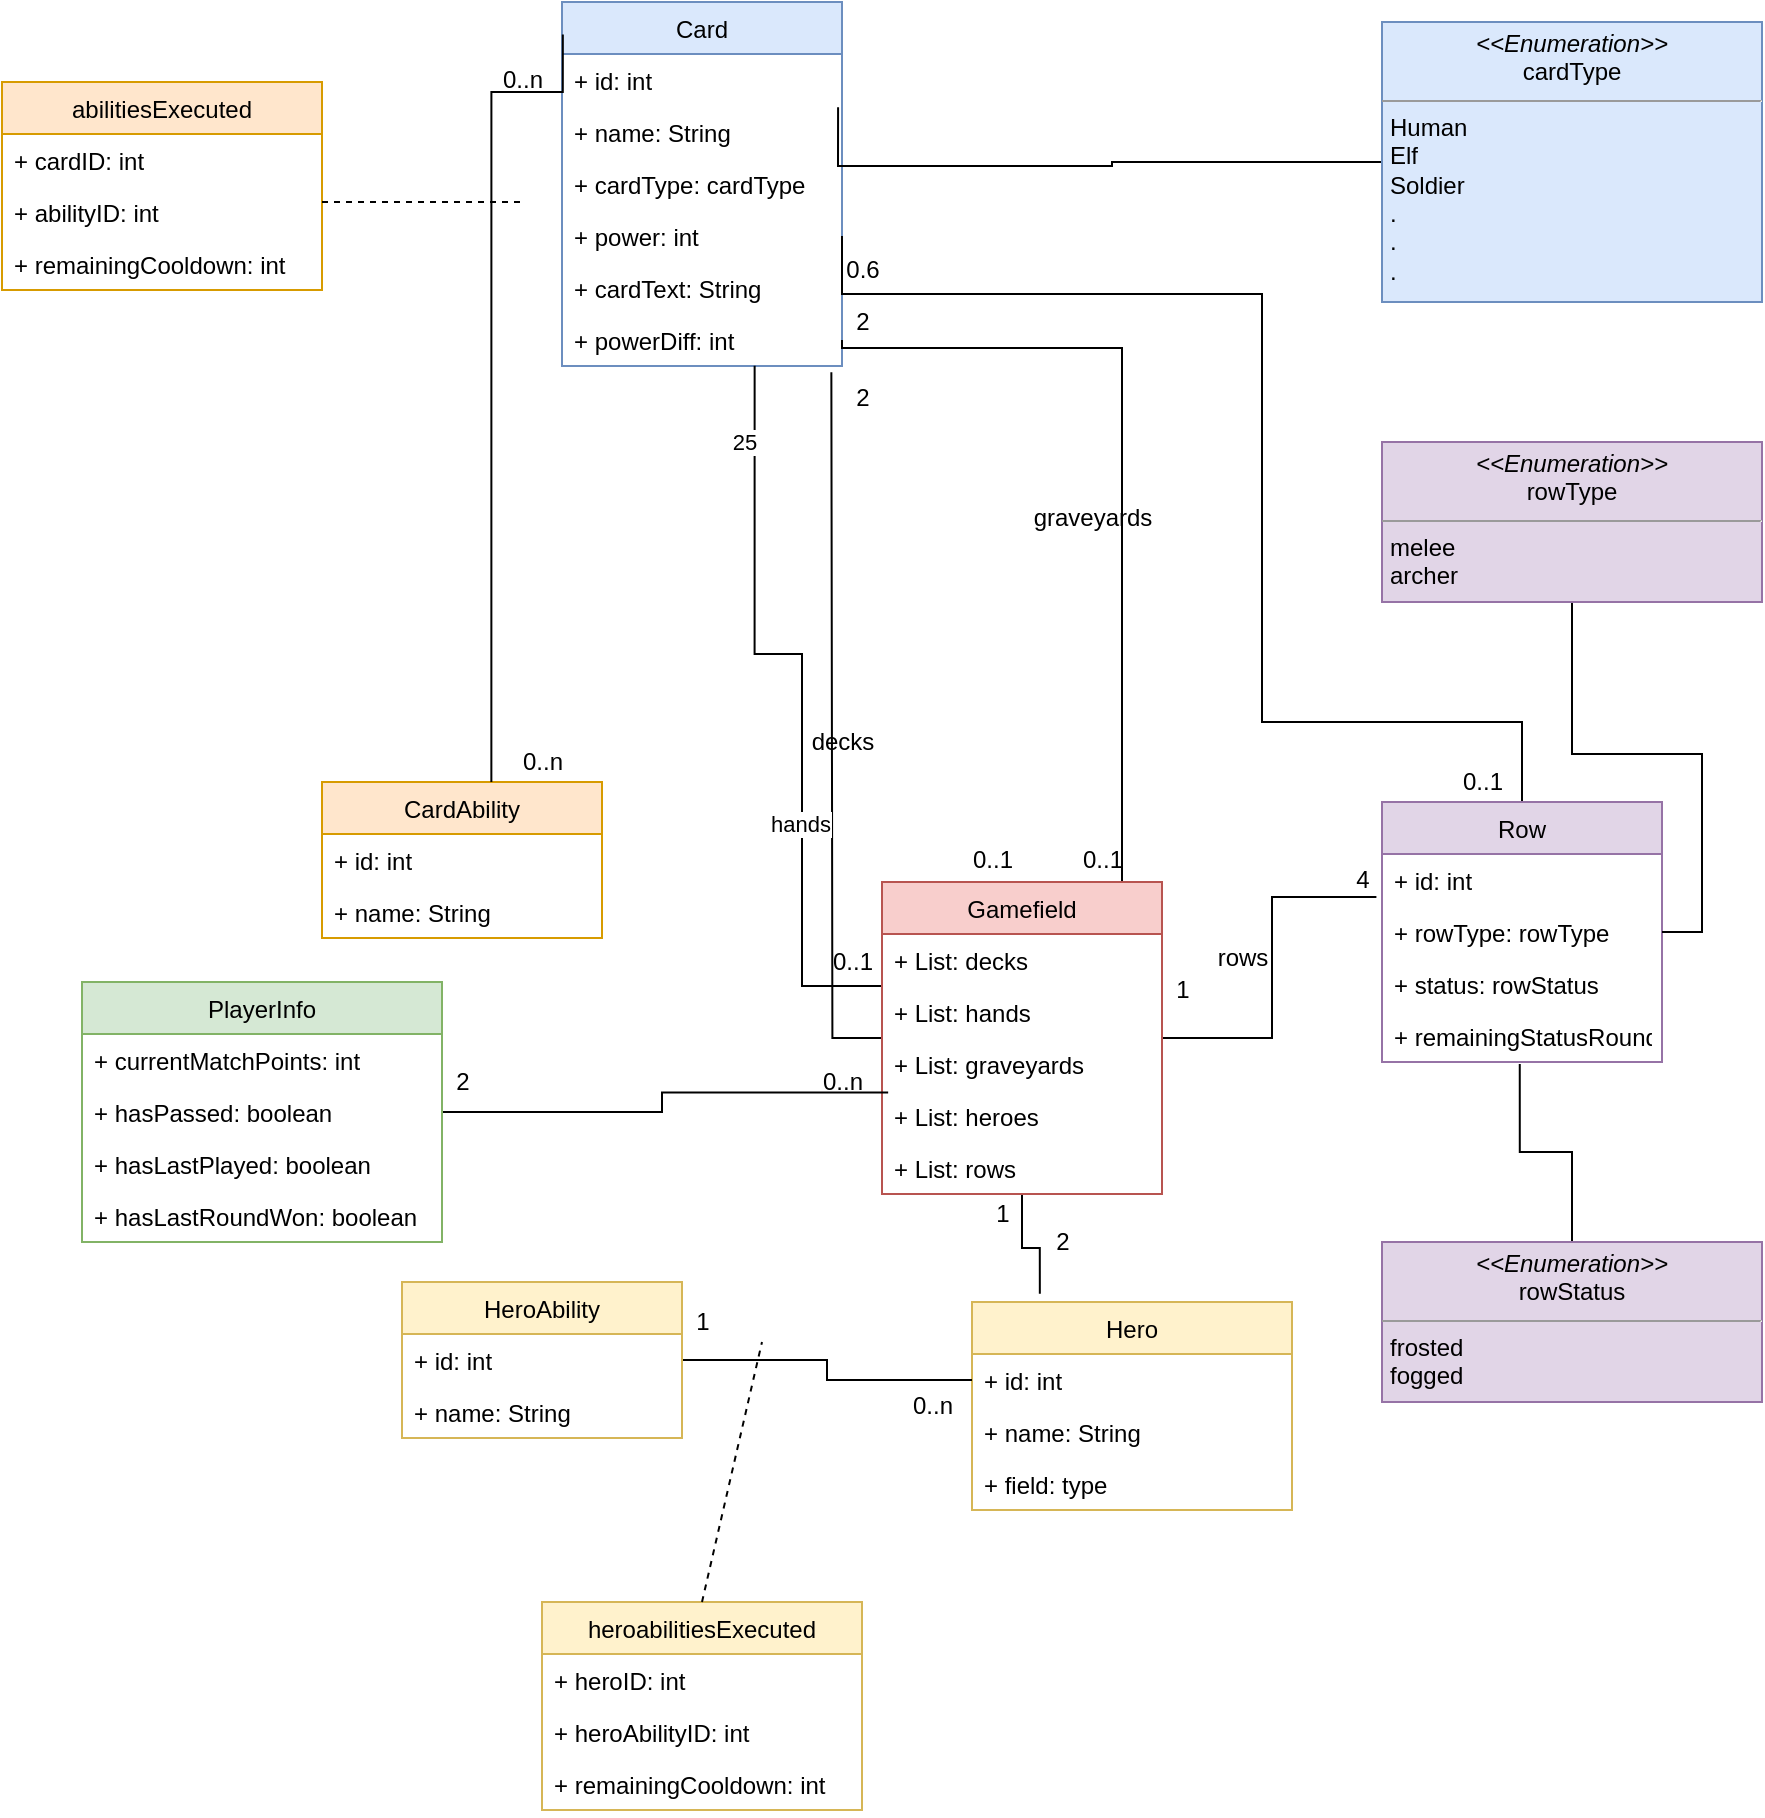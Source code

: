 <mxfile version="17.4.5" type="device"><diagram id="C5RBs43oDa-KdzZeNtuy" name="Page-1"><mxGraphModel dx="1435" dy="346" grid="1" gridSize="10" guides="1" tooltips="1" connect="1" arrows="1" fold="1" page="1" pageScale="1" pageWidth="827" pageHeight="1169" math="0" shadow="0"><root><mxCell id="WIyWlLk6GJQsqaUBKTNV-0"/><mxCell id="WIyWlLk6GJQsqaUBKTNV-1" parent="WIyWlLk6GJQsqaUBKTNV-0"/><mxCell id="RLXxjzJCK7nX3i7zQqXx-0" value="Card" style="swimlane;fontStyle=0;childLayout=stackLayout;horizontal=1;startSize=26;fillColor=#dae8fc;horizontalStack=0;resizeParent=1;resizeParentMax=0;resizeLast=0;collapsible=1;marginBottom=0;strokeColor=#6c8ebf;" parent="WIyWlLk6GJQsqaUBKTNV-1" vertex="1"><mxGeometry x="200" y="30" width="140" height="182" as="geometry"/></mxCell><mxCell id="RLXxjzJCK7nX3i7zQqXx-1" value="+ id: int" style="text;strokeColor=none;fillColor=none;align=left;verticalAlign=top;spacingLeft=4;spacingRight=4;overflow=hidden;rotatable=0;points=[[0,0.5],[1,0.5]];portConstraint=eastwest;" parent="RLXxjzJCK7nX3i7zQqXx-0" vertex="1"><mxGeometry y="26" width="140" height="26" as="geometry"/></mxCell><mxCell id="RLXxjzJCK7nX3i7zQqXx-2" value="+ name: String" style="text;strokeColor=none;fillColor=none;align=left;verticalAlign=top;spacingLeft=4;spacingRight=4;overflow=hidden;rotatable=0;points=[[0,0.5],[1,0.5]];portConstraint=eastwest;" parent="RLXxjzJCK7nX3i7zQqXx-0" vertex="1"><mxGeometry y="52" width="140" height="26" as="geometry"/></mxCell><mxCell id="RLXxjzJCK7nX3i7zQqXx-3" value="+ cardType: cardType" style="text;strokeColor=none;fillColor=none;align=left;verticalAlign=top;spacingLeft=4;spacingRight=4;overflow=hidden;rotatable=0;points=[[0,0.5],[1,0.5]];portConstraint=eastwest;" parent="RLXxjzJCK7nX3i7zQqXx-0" vertex="1"><mxGeometry y="78" width="140" height="26" as="geometry"/></mxCell><mxCell id="RLXxjzJCK7nX3i7zQqXx-6" value="+ power: int" style="text;strokeColor=none;fillColor=none;align=left;verticalAlign=top;spacingLeft=4;spacingRight=4;overflow=hidden;rotatable=0;points=[[0,0.5],[1,0.5]];portConstraint=eastwest;" parent="RLXxjzJCK7nX3i7zQqXx-0" vertex="1"><mxGeometry y="104" width="140" height="26" as="geometry"/></mxCell><mxCell id="RLXxjzJCK7nX3i7zQqXx-7" value="+ cardText: String" style="text;strokeColor=none;fillColor=none;align=left;verticalAlign=top;spacingLeft=4;spacingRight=4;overflow=hidden;rotatable=0;points=[[0,0.5],[1,0.5]];portConstraint=eastwest;" parent="RLXxjzJCK7nX3i7zQqXx-0" vertex="1"><mxGeometry y="130" width="140" height="26" as="geometry"/></mxCell><mxCell id="fIm7TPJEQlZbon7_YNyS-2" value="+ powerDiff: int" style="text;strokeColor=none;fillColor=none;align=left;verticalAlign=top;spacingLeft=4;spacingRight=4;overflow=hidden;rotatable=0;points=[[0,0.5],[1,0.5]];portConstraint=eastwest;" parent="RLXxjzJCK7nX3i7zQqXx-0" vertex="1"><mxGeometry y="156" width="140" height="26" as="geometry"/></mxCell><mxCell id="RLXxjzJCK7nX3i7zQqXx-5" style="edgeStyle=orthogonalEdgeStyle;rounded=0;orthogonalLoop=1;jettySize=auto;html=1;entryX=0.986;entryY=0.026;entryDx=0;entryDy=0;endArrow=none;endFill=0;entryPerimeter=0;" parent="WIyWlLk6GJQsqaUBKTNV-1" source="RLXxjzJCK7nX3i7zQqXx-4" target="RLXxjzJCK7nX3i7zQqXx-2" edge="1"><mxGeometry relative="1" as="geometry"><Array as="points"><mxPoint x="475" y="110"/><mxPoint x="475" y="112"/></Array></mxGeometry></mxCell><mxCell id="RLXxjzJCK7nX3i7zQqXx-4" value="&lt;p style=&quot;margin: 0px ; margin-top: 4px ; text-align: center&quot;&gt;&lt;i&gt;&amp;lt;&amp;lt;Enumeration&amp;gt;&amp;gt;&lt;/i&gt;&lt;br&gt;&lt;span style=&quot;text-align: left&quot;&gt;cardType&lt;/span&gt;&lt;br&gt;&lt;/p&gt;&lt;hr size=&quot;1&quot;&gt;&lt;p style=&quot;margin: 0px ; margin-left: 4px&quot;&gt;Human&lt;/p&gt;&lt;p style=&quot;margin: 0px ; margin-left: 4px&quot;&gt;Elf&lt;/p&gt;&lt;p style=&quot;margin: 0px ; margin-left: 4px&quot;&gt;Soldier&lt;/p&gt;&lt;p style=&quot;margin: 0px ; margin-left: 4px&quot;&gt;.&lt;/p&gt;&lt;p style=&quot;margin: 0px ; margin-left: 4px&quot;&gt;.&lt;/p&gt;&lt;p style=&quot;margin: 0px ; margin-left: 4px&quot;&gt;.&lt;/p&gt;" style="verticalAlign=top;align=left;overflow=fill;fontSize=12;fontFamily=Helvetica;html=1;fillColor=#dae8fc;strokeColor=#6c8ebf;" parent="WIyWlLk6GJQsqaUBKTNV-1" vertex="1"><mxGeometry x="610" y="40" width="190" height="140" as="geometry"/></mxCell><mxCell id="RLXxjzJCK7nX3i7zQqXx-9" value="CardAbility" style="swimlane;fontStyle=0;childLayout=stackLayout;horizontal=1;startSize=26;fillColor=#ffe6cc;horizontalStack=0;resizeParent=1;resizeParentMax=0;resizeLast=0;collapsible=1;marginBottom=0;strokeColor=#d79b00;" parent="WIyWlLk6GJQsqaUBKTNV-1" vertex="1"><mxGeometry x="80" y="420" width="140" height="78" as="geometry"/></mxCell><mxCell id="RLXxjzJCK7nX3i7zQqXx-10" value="+ id: int" style="text;strokeColor=none;fillColor=none;align=left;verticalAlign=top;spacingLeft=4;spacingRight=4;overflow=hidden;rotatable=0;points=[[0,0.5],[1,0.5]];portConstraint=eastwest;" parent="RLXxjzJCK7nX3i7zQqXx-9" vertex="1"><mxGeometry y="26" width="140" height="26" as="geometry"/></mxCell><mxCell id="RLXxjzJCK7nX3i7zQqXx-12" value="+ name: String" style="text;strokeColor=none;fillColor=none;align=left;verticalAlign=top;spacingLeft=4;spacingRight=4;overflow=hidden;rotatable=0;points=[[0,0.5],[1,0.5]];portConstraint=eastwest;" parent="RLXxjzJCK7nX3i7zQqXx-9" vertex="1"><mxGeometry y="52" width="140" height="26" as="geometry"/></mxCell><mxCell id="RLXxjzJCK7nX3i7zQqXx-13" style="edgeStyle=orthogonalEdgeStyle;rounded=0;orthogonalLoop=1;jettySize=auto;html=1;entryX=0.003;entryY=0.089;entryDx=0;entryDy=0;entryPerimeter=0;endArrow=none;endFill=0;exitX=-0.133;exitY=1;exitDx=0;exitDy=0;exitPerimeter=0;" parent="WIyWlLk6GJQsqaUBKTNV-1" source="RLXxjzJCK7nX3i7zQqXx-14" target="RLXxjzJCK7nX3i7zQqXx-0" edge="1"><mxGeometry relative="1" as="geometry"><Array as="points"><mxPoint x="165" y="75"/></Array></mxGeometry></mxCell><mxCell id="RLXxjzJCK7nX3i7zQqXx-14" value="0..n" style="text;html=1;align=center;verticalAlign=middle;resizable=0;points=[];autosize=1;strokeColor=none;fillColor=none;" parent="WIyWlLk6GJQsqaUBKTNV-1" vertex="1"><mxGeometry x="170" y="400" width="40" height="20" as="geometry"/></mxCell><mxCell id="RLXxjzJCK7nX3i7zQqXx-15" value="0..n" style="text;html=1;align=center;verticalAlign=middle;resizable=0;points=[];autosize=1;strokeColor=none;fillColor=none;" parent="WIyWlLk6GJQsqaUBKTNV-1" vertex="1"><mxGeometry x="160" y="59" width="40" height="20" as="geometry"/></mxCell><mxCell id="RLXxjzJCK7nX3i7zQqXx-25" value="abilitiesExecuted" style="swimlane;fontStyle=0;childLayout=stackLayout;horizontal=1;startSize=26;fillColor=#ffe6cc;horizontalStack=0;resizeParent=1;resizeParentMax=0;resizeLast=0;collapsible=1;marginBottom=0;strokeColor=#d79b00;" parent="WIyWlLk6GJQsqaUBKTNV-1" vertex="1"><mxGeometry x="-80" y="70" width="160" height="104" as="geometry"/></mxCell><mxCell id="RLXxjzJCK7nX3i7zQqXx-26" value="+ cardID: int" style="text;strokeColor=none;fillColor=none;align=left;verticalAlign=top;spacingLeft=4;spacingRight=4;overflow=hidden;rotatable=0;points=[[0,0.5],[1,0.5]];portConstraint=eastwest;" parent="RLXxjzJCK7nX3i7zQqXx-25" vertex="1"><mxGeometry y="26" width="160" height="26" as="geometry"/></mxCell><mxCell id="RLXxjzJCK7nX3i7zQqXx-27" value="+ abilityID: int" style="text;strokeColor=none;fillColor=none;align=left;verticalAlign=top;spacingLeft=4;spacingRight=4;overflow=hidden;rotatable=0;points=[[0,0.5],[1,0.5]];portConstraint=eastwest;" parent="RLXxjzJCK7nX3i7zQqXx-25" vertex="1"><mxGeometry y="52" width="160" height="26" as="geometry"/></mxCell><mxCell id="RLXxjzJCK7nX3i7zQqXx-32" value="+ remainingCooldown: int" style="text;strokeColor=none;fillColor=none;align=left;verticalAlign=top;spacingLeft=4;spacingRight=4;overflow=hidden;rotatable=0;points=[[0,0.5],[1,0.5]];portConstraint=eastwest;" parent="RLXxjzJCK7nX3i7zQqXx-25" vertex="1"><mxGeometry y="78" width="160" height="26" as="geometry"/></mxCell><mxCell id="RLXxjzJCK7nX3i7zQqXx-34" value="" style="endArrow=none;dashed=1;html=1;rounded=0;" parent="WIyWlLk6GJQsqaUBKTNV-1" edge="1"><mxGeometry width="50" height="50" relative="1" as="geometry"><mxPoint x="80" y="130.0" as="sourcePoint"/><mxPoint x="180" y="130.0" as="targetPoint"/><Array as="points"><mxPoint x="130" y="130"/></Array></mxGeometry></mxCell><mxCell id="RLXxjzJCK7nX3i7zQqXx-47" style="edgeStyle=orthogonalEdgeStyle;rounded=0;orthogonalLoop=1;jettySize=auto;html=1;entryX=0.688;entryY=0.994;entryDx=0;entryDy=0;entryPerimeter=0;endArrow=none;endFill=0;" parent="WIyWlLk6GJQsqaUBKTNV-1" source="RLXxjzJCK7nX3i7zQqXx-43" edge="1"><mxGeometry relative="1" as="geometry"><Array as="points"><mxPoint x="320" y="522"/><mxPoint x="320" y="356"/><mxPoint x="296" y="356"/></Array><mxPoint x="296.32" y="211.844" as="targetPoint"/></mxGeometry></mxCell><mxCell id="RLXxjzJCK7nX3i7zQqXx-113" value="25" style="edgeLabel;html=1;align=center;verticalAlign=middle;resizable=0;points=[];" parent="RLXxjzJCK7nX3i7zQqXx-47" vertex="1" connectable="0"><mxGeometry x="0.831" y="-8" relative="1" as="geometry"><mxPoint x="-14" y="7" as="offset"/></mxGeometry></mxCell><mxCell id="RLXxjzJCK7nX3i7zQqXx-50" style="edgeStyle=orthogonalEdgeStyle;rounded=0;orthogonalLoop=1;jettySize=auto;html=1;entryX=0.962;entryY=1.122;entryDx=0;entryDy=0;entryPerimeter=0;endArrow=none;endFill=0;" parent="WIyWlLk6GJQsqaUBKTNV-1" source="RLXxjzJCK7nX3i7zQqXx-43" edge="1"><mxGeometry relative="1" as="geometry"><mxPoint x="334.68" y="215.172" as="targetPoint"/></mxGeometry></mxCell><mxCell id="RLXxjzJCK7nX3i7zQqXx-52" value="hands" style="edgeLabel;html=1;align=center;verticalAlign=middle;resizable=0;points=[];" parent="RLXxjzJCK7nX3i7zQqXx-50" vertex="1" connectable="0"><mxGeometry x="-0.346" y="7" relative="1" as="geometry"><mxPoint x="-9" y="-15" as="offset"/></mxGeometry></mxCell><mxCell id="RLXxjzJCK7nX3i7zQqXx-51" style="edgeStyle=orthogonalEdgeStyle;rounded=0;orthogonalLoop=1;jettySize=auto;html=1;entryX=1;entryY=0.5;entryDx=0;entryDy=0;endArrow=none;endFill=0;" parent="WIyWlLk6GJQsqaUBKTNV-1" source="RLXxjzJCK7nX3i7zQqXx-43" edge="1"><mxGeometry relative="1" as="geometry"><Array as="points"><mxPoint x="480" y="203"/><mxPoint x="340" y="203"/></Array><mxPoint x="340.0" y="199" as="targetPoint"/></mxGeometry></mxCell><mxCell id="RLXxjzJCK7nX3i7zQqXx-61" style="edgeStyle=orthogonalEdgeStyle;rounded=0;orthogonalLoop=1;jettySize=auto;html=1;entryX=0.212;entryY=-0.04;entryDx=0;entryDy=0;entryPerimeter=0;endArrow=none;endFill=0;" parent="WIyWlLk6GJQsqaUBKTNV-1" source="RLXxjzJCK7nX3i7zQqXx-43" target="RLXxjzJCK7nX3i7zQqXx-56" edge="1"><mxGeometry relative="1" as="geometry"/></mxCell><mxCell id="RLXxjzJCK7nX3i7zQqXx-93" style="edgeStyle=orthogonalEdgeStyle;rounded=0;orthogonalLoop=1;jettySize=auto;html=1;entryX=-0.02;entryY=-0.173;entryDx=0;entryDy=0;entryPerimeter=0;endArrow=none;endFill=0;" parent="WIyWlLk6GJQsqaUBKTNV-1" source="RLXxjzJCK7nX3i7zQqXx-43" target="RLXxjzJCK7nX3i7zQqXx-87" edge="1"><mxGeometry relative="1" as="geometry"/></mxCell><mxCell id="RLXxjzJCK7nX3i7zQqXx-43" value="Gamefield" style="swimlane;fontStyle=0;childLayout=stackLayout;horizontal=1;startSize=26;fillColor=#f8cecc;horizontalStack=0;resizeParent=1;resizeParentMax=0;resizeLast=0;collapsible=1;marginBottom=0;strokeColor=#b85450;" parent="WIyWlLk6GJQsqaUBKTNV-1" vertex="1"><mxGeometry x="360" y="470" width="140" height="156" as="geometry"/></mxCell><mxCell id="RLXxjzJCK7nX3i7zQqXx-44" value="+ List: decks" style="text;strokeColor=none;fillColor=none;align=left;verticalAlign=top;spacingLeft=4;spacingRight=4;overflow=hidden;rotatable=0;points=[[0,0.5],[1,0.5]];portConstraint=eastwest;" parent="RLXxjzJCK7nX3i7zQqXx-43" vertex="1"><mxGeometry y="26" width="140" height="26" as="geometry"/></mxCell><mxCell id="RLXxjzJCK7nX3i7zQqXx-55" value="+ List: hands" style="text;strokeColor=none;fillColor=none;align=left;verticalAlign=top;spacingLeft=4;spacingRight=4;overflow=hidden;rotatable=0;points=[[0,0.5],[1,0.5]];portConstraint=eastwest;" parent="RLXxjzJCK7nX3i7zQqXx-43" vertex="1"><mxGeometry y="52" width="140" height="26" as="geometry"/></mxCell><mxCell id="RLXxjzJCK7nX3i7zQqXx-54" value="+ List: graveyards" style="text;strokeColor=none;fillColor=none;align=left;verticalAlign=top;spacingLeft=4;spacingRight=4;overflow=hidden;rotatable=0;points=[[0,0.5],[1,0.5]];portConstraint=eastwest;" parent="RLXxjzJCK7nX3i7zQqXx-43" vertex="1"><mxGeometry y="78" width="140" height="26" as="geometry"/></mxCell><mxCell id="RLXxjzJCK7nX3i7zQqXx-60" value="+ List: heroes" style="text;strokeColor=none;fillColor=none;align=left;verticalAlign=top;spacingLeft=4;spacingRight=4;overflow=hidden;rotatable=0;points=[[0,0.5],[1,0.5]];portConstraint=eastwest;" parent="RLXxjzJCK7nX3i7zQqXx-43" vertex="1"><mxGeometry y="104" width="140" height="26" as="geometry"/></mxCell><mxCell id="RLXxjzJCK7nX3i7zQqXx-102" value="+ List: rows" style="text;strokeColor=none;fillColor=none;align=left;verticalAlign=top;spacingLeft=4;spacingRight=4;overflow=hidden;rotatable=0;points=[[0,0.5],[1,0.5]];portConstraint=eastwest;" parent="RLXxjzJCK7nX3i7zQqXx-43" vertex="1"><mxGeometry y="130" width="140" height="26" as="geometry"/></mxCell><mxCell id="RLXxjzJCK7nX3i7zQqXx-48" value="decks" style="text;html=1;align=center;verticalAlign=middle;resizable=0;points=[];autosize=1;strokeColor=none;fillColor=none;" parent="WIyWlLk6GJQsqaUBKTNV-1" vertex="1"><mxGeometry x="315" y="390" width="50" height="20" as="geometry"/></mxCell><mxCell id="RLXxjzJCK7nX3i7zQqXx-53" value="graveyards" style="text;html=1;align=center;verticalAlign=middle;resizable=0;points=[];autosize=1;strokeColor=none;fillColor=none;" parent="WIyWlLk6GJQsqaUBKTNV-1" vertex="1"><mxGeometry x="430" y="278" width="70" height="20" as="geometry"/></mxCell><mxCell id="RLXxjzJCK7nX3i7zQqXx-56" value="Hero" style="swimlane;fontStyle=0;childLayout=stackLayout;horizontal=1;startSize=26;fillColor=#fff2cc;horizontalStack=0;resizeParent=1;resizeParentMax=0;resizeLast=0;collapsible=1;marginBottom=0;strokeColor=#d6b656;" parent="WIyWlLk6GJQsqaUBKTNV-1" vertex="1"><mxGeometry x="405" y="680" width="160" height="104" as="geometry"/></mxCell><mxCell id="RLXxjzJCK7nX3i7zQqXx-62" value="+ id: int" style="text;strokeColor=none;fillColor=none;align=left;verticalAlign=top;spacingLeft=4;spacingRight=4;overflow=hidden;rotatable=0;points=[[0,0.5],[1,0.5]];portConstraint=eastwest;" parent="RLXxjzJCK7nX3i7zQqXx-56" vertex="1"><mxGeometry y="26" width="160" height="26" as="geometry"/></mxCell><mxCell id="RLXxjzJCK7nX3i7zQqXx-63" value="+ name: String" style="text;strokeColor=none;fillColor=none;align=left;verticalAlign=top;spacingLeft=4;spacingRight=4;overflow=hidden;rotatable=0;points=[[0,0.5],[1,0.5]];portConstraint=eastwest;" parent="RLXxjzJCK7nX3i7zQqXx-56" vertex="1"><mxGeometry y="52" width="160" height="26" as="geometry"/></mxCell><mxCell id="RLXxjzJCK7nX3i7zQqXx-59" value="+ field: type" style="text;strokeColor=none;fillColor=none;align=left;verticalAlign=top;spacingLeft=4;spacingRight=4;overflow=hidden;rotatable=0;points=[[0,0.5],[1,0.5]];portConstraint=eastwest;" parent="RLXxjzJCK7nX3i7zQqXx-56" vertex="1"><mxGeometry y="78" width="160" height="26" as="geometry"/></mxCell><mxCell id="RLXxjzJCK7nX3i7zQqXx-67" style="edgeStyle=orthogonalEdgeStyle;rounded=0;orthogonalLoop=1;jettySize=auto;html=1;entryX=0;entryY=0.5;entryDx=0;entryDy=0;endArrow=none;endFill=0;" parent="WIyWlLk6GJQsqaUBKTNV-1" source="RLXxjzJCK7nX3i7zQqXx-64" target="RLXxjzJCK7nX3i7zQqXx-62" edge="1"><mxGeometry relative="1" as="geometry"/></mxCell><mxCell id="RLXxjzJCK7nX3i7zQqXx-64" value="HeroAbility" style="swimlane;fontStyle=0;childLayout=stackLayout;horizontal=1;startSize=26;fillColor=#fff2cc;horizontalStack=0;resizeParent=1;resizeParentMax=0;resizeLast=0;collapsible=1;marginBottom=0;strokeColor=#d6b656;" parent="WIyWlLk6GJQsqaUBKTNV-1" vertex="1"><mxGeometry x="120" y="670" width="140" height="78" as="geometry"/></mxCell><mxCell id="RLXxjzJCK7nX3i7zQqXx-65" value="+ id: int" style="text;strokeColor=none;fillColor=none;align=left;verticalAlign=top;spacingLeft=4;spacingRight=4;overflow=hidden;rotatable=0;points=[[0,0.5],[1,0.5]];portConstraint=eastwest;" parent="RLXxjzJCK7nX3i7zQqXx-64" vertex="1"><mxGeometry y="26" width="140" height="26" as="geometry"/></mxCell><mxCell id="RLXxjzJCK7nX3i7zQqXx-66" value="+ name: String" style="text;strokeColor=none;fillColor=none;align=left;verticalAlign=top;spacingLeft=4;spacingRight=4;overflow=hidden;rotatable=0;points=[[0,0.5],[1,0.5]];portConstraint=eastwest;" parent="RLXxjzJCK7nX3i7zQqXx-64" vertex="1"><mxGeometry y="52" width="140" height="26" as="geometry"/></mxCell><mxCell id="RLXxjzJCK7nX3i7zQqXx-68" value="1" style="text;html=1;align=center;verticalAlign=middle;resizable=0;points=[];autosize=1;strokeColor=none;fillColor=none;" parent="WIyWlLk6GJQsqaUBKTNV-1" vertex="1"><mxGeometry x="260" y="680" width="20" height="20" as="geometry"/></mxCell><mxCell id="RLXxjzJCK7nX3i7zQqXx-69" value="0..n" style="text;html=1;align=center;verticalAlign=middle;resizable=0;points=[];autosize=1;strokeColor=none;fillColor=none;" parent="WIyWlLk6GJQsqaUBKTNV-1" vertex="1"><mxGeometry x="365" y="722" width="40" height="20" as="geometry"/></mxCell><mxCell id="RLXxjzJCK7nX3i7zQqXx-71" value="heroabilitiesExecuted" style="swimlane;fontStyle=0;childLayout=stackLayout;horizontal=1;startSize=26;fillColor=#fff2cc;horizontalStack=0;resizeParent=1;resizeParentMax=0;resizeLast=0;collapsible=1;marginBottom=0;strokeColor=#d6b656;" parent="WIyWlLk6GJQsqaUBKTNV-1" vertex="1"><mxGeometry x="190" y="830" width="160" height="104" as="geometry"/></mxCell><mxCell id="RLXxjzJCK7nX3i7zQqXx-78" value="+ heroID: int" style="text;strokeColor=none;fillColor=none;align=left;verticalAlign=top;spacingLeft=4;spacingRight=4;overflow=hidden;rotatable=0;points=[[0,0.5],[1,0.5]];portConstraint=eastwest;" parent="RLXxjzJCK7nX3i7zQqXx-71" vertex="1"><mxGeometry y="26" width="160" height="26" as="geometry"/></mxCell><mxCell id="RLXxjzJCK7nX3i7zQqXx-73" value="+ heroAbilityID: int" style="text;strokeColor=none;fillColor=none;align=left;verticalAlign=top;spacingLeft=4;spacingRight=4;overflow=hidden;rotatable=0;points=[[0,0.5],[1,0.5]];portConstraint=eastwest;" parent="RLXxjzJCK7nX3i7zQqXx-71" vertex="1"><mxGeometry y="52" width="160" height="26" as="geometry"/></mxCell><mxCell id="RLXxjzJCK7nX3i7zQqXx-74" value="+ remainingCooldown: int" style="text;strokeColor=none;fillColor=none;align=left;verticalAlign=top;spacingLeft=4;spacingRight=4;overflow=hidden;rotatable=0;points=[[0,0.5],[1,0.5]];portConstraint=eastwest;" parent="RLXxjzJCK7nX3i7zQqXx-71" vertex="1"><mxGeometry y="78" width="160" height="26" as="geometry"/></mxCell><mxCell id="RLXxjzJCK7nX3i7zQqXx-83" value="" style="endArrow=none;dashed=1;html=1;rounded=0;exitX=0.5;exitY=0;exitDx=0;exitDy=0;" parent="WIyWlLk6GJQsqaUBKTNV-1" source="RLXxjzJCK7nX3i7zQqXx-71" edge="1"><mxGeometry width="50" height="50" relative="1" as="geometry"><mxPoint x="300" y="790" as="sourcePoint"/><mxPoint x="300" y="700" as="targetPoint"/></mxGeometry></mxCell><mxCell id="RLXxjzJCK7nX3i7zQqXx-99" style="edgeStyle=orthogonalEdgeStyle;rounded=0;orthogonalLoop=1;jettySize=auto;html=1;entryX=1;entryY=0.5;entryDx=0;entryDy=0;endArrow=none;endFill=0;" parent="WIyWlLk6GJQsqaUBKTNV-1" source="RLXxjzJCK7nX3i7zQqXx-86" target="RLXxjzJCK7nX3i7zQqXx-6" edge="1"><mxGeometry relative="1" as="geometry"><Array as="points"><mxPoint x="680" y="390"/><mxPoint x="550" y="390"/><mxPoint x="550" y="176"/></Array></mxGeometry></mxCell><mxCell id="RLXxjzJCK7nX3i7zQqXx-86" value="Row" style="swimlane;fontStyle=0;childLayout=stackLayout;horizontal=1;startSize=26;fillColor=#e1d5e7;horizontalStack=0;resizeParent=1;resizeParentMax=0;resizeLast=0;collapsible=1;marginBottom=0;strokeColor=#9673a6;" parent="WIyWlLk6GJQsqaUBKTNV-1" vertex="1"><mxGeometry x="610" y="430" width="140" height="130" as="geometry"/></mxCell><mxCell id="RLXxjzJCK7nX3i7zQqXx-90" value="+ id: int" style="text;strokeColor=none;fillColor=none;align=left;verticalAlign=top;spacingLeft=4;spacingRight=4;overflow=hidden;rotatable=0;points=[[0,0.5],[1,0.5]];portConstraint=eastwest;" parent="RLXxjzJCK7nX3i7zQqXx-86" vertex="1"><mxGeometry y="26" width="140" height="26" as="geometry"/></mxCell><mxCell id="RLXxjzJCK7nX3i7zQqXx-87" value="+ rowType: rowType" style="text;strokeColor=none;fillColor=none;align=left;verticalAlign=top;spacingLeft=4;spacingRight=4;overflow=hidden;rotatable=0;points=[[0,0.5],[1,0.5]];portConstraint=eastwest;" parent="RLXxjzJCK7nX3i7zQqXx-86" vertex="1"><mxGeometry y="52" width="140" height="26" as="geometry"/></mxCell><mxCell id="RLXxjzJCK7nX3i7zQqXx-104" value="+ status: rowStatus" style="text;strokeColor=none;fillColor=none;align=left;verticalAlign=top;spacingLeft=4;spacingRight=4;overflow=hidden;rotatable=0;points=[[0,0.5],[1,0.5]];portConstraint=eastwest;" parent="RLXxjzJCK7nX3i7zQqXx-86" vertex="1"><mxGeometry y="78" width="140" height="26" as="geometry"/></mxCell><mxCell id="RLXxjzJCK7nX3i7zQqXx-95" value="+ remainingStatusRounds: int" style="text;strokeColor=none;fillColor=none;align=left;verticalAlign=top;spacingLeft=4;spacingRight=4;overflow=hidden;rotatable=0;points=[[0,0.5],[1,0.5]];portConstraint=eastwest;" parent="RLXxjzJCK7nX3i7zQqXx-86" vertex="1"><mxGeometry y="104" width="140" height="26" as="geometry"/></mxCell><mxCell id="RLXxjzJCK7nX3i7zQqXx-92" style="edgeStyle=orthogonalEdgeStyle;rounded=0;orthogonalLoop=1;jettySize=auto;html=1;entryX=1;entryY=0.5;entryDx=0;entryDy=0;endArrow=none;endFill=0;" parent="WIyWlLk6GJQsqaUBKTNV-1" source="RLXxjzJCK7nX3i7zQqXx-91" target="RLXxjzJCK7nX3i7zQqXx-87" edge="1"><mxGeometry relative="1" as="geometry"/></mxCell><mxCell id="RLXxjzJCK7nX3i7zQqXx-91" value="&lt;p style=&quot;margin: 0px ; margin-top: 4px ; text-align: center&quot;&gt;&lt;i&gt;&amp;lt;&amp;lt;Enumeration&amp;gt;&amp;gt;&lt;/i&gt;&lt;br&gt;&lt;span style=&quot;text-align: left&quot;&gt;rowType&lt;/span&gt;&lt;br&gt;&lt;/p&gt;&lt;hr size=&quot;1&quot;&gt;&lt;p style=&quot;margin: 0px ; margin-left: 4px&quot;&gt;melee&lt;/p&gt;&lt;p style=&quot;margin: 0px ; margin-left: 4px&quot;&gt;archer&lt;/p&gt;" style="verticalAlign=top;align=left;overflow=fill;fontSize=12;fontFamily=Helvetica;html=1;fillColor=#e1d5e7;strokeColor=#9673a6;" parent="WIyWlLk6GJQsqaUBKTNV-1" vertex="1"><mxGeometry x="610" y="250" width="190" height="80" as="geometry"/></mxCell><mxCell id="RLXxjzJCK7nX3i7zQqXx-94" value="4" style="text;html=1;align=center;verticalAlign=middle;resizable=0;points=[];autosize=1;strokeColor=none;fillColor=none;" parent="WIyWlLk6GJQsqaUBKTNV-1" vertex="1"><mxGeometry x="590" y="459" width="20" height="20" as="geometry"/></mxCell><mxCell id="RLXxjzJCK7nX3i7zQqXx-97" style="edgeStyle=orthogonalEdgeStyle;rounded=0;orthogonalLoop=1;jettySize=auto;html=1;entryX=0.492;entryY=1.038;entryDx=0;entryDy=0;entryPerimeter=0;endArrow=none;endFill=0;" parent="WIyWlLk6GJQsqaUBKTNV-1" source="RLXxjzJCK7nX3i7zQqXx-96" target="RLXxjzJCK7nX3i7zQqXx-95" edge="1"><mxGeometry relative="1" as="geometry"/></mxCell><mxCell id="RLXxjzJCK7nX3i7zQqXx-96" value="&lt;p style=&quot;margin: 0px ; margin-top: 4px ; text-align: center&quot;&gt;&lt;i&gt;&amp;lt;&amp;lt;Enumeration&amp;gt;&amp;gt;&lt;/i&gt;&lt;br&gt;&lt;span style=&quot;text-align: left&quot;&gt;rowStatus&lt;/span&gt;&lt;br&gt;&lt;/p&gt;&lt;hr size=&quot;1&quot;&gt;&lt;p style=&quot;margin: 0px ; margin-left: 4px&quot;&gt;frosted&lt;/p&gt;&lt;p style=&quot;margin: 0px ; margin-left: 4px&quot;&gt;fogged&lt;/p&gt;" style="verticalAlign=top;align=left;overflow=fill;fontSize=12;fontFamily=Helvetica;html=1;fillColor=#e1d5e7;strokeColor=#9673a6;" parent="WIyWlLk6GJQsqaUBKTNV-1" vertex="1"><mxGeometry x="610" y="650" width="190" height="80" as="geometry"/></mxCell><mxCell id="RLXxjzJCK7nX3i7zQqXx-98" value="1" style="text;html=1;align=center;verticalAlign=middle;resizable=0;points=[];autosize=1;strokeColor=none;fillColor=none;" parent="WIyWlLk6GJQsqaUBKTNV-1" vertex="1"><mxGeometry x="500" y="514" width="20" height="20" as="geometry"/></mxCell><mxCell id="RLXxjzJCK7nX3i7zQqXx-100" value="0.6" style="text;html=1;align=center;verticalAlign=middle;resizable=0;points=[];autosize=1;strokeColor=none;fillColor=none;" parent="WIyWlLk6GJQsqaUBKTNV-1" vertex="1"><mxGeometry x="335" y="154" width="30" height="20" as="geometry"/></mxCell><mxCell id="RLXxjzJCK7nX3i7zQqXx-101" value="0..1" style="text;html=1;align=center;verticalAlign=middle;resizable=0;points=[];autosize=1;strokeColor=none;fillColor=none;" parent="WIyWlLk6GJQsqaUBKTNV-1" vertex="1"><mxGeometry x="640" y="410" width="40" height="20" as="geometry"/></mxCell><mxCell id="RLXxjzJCK7nX3i7zQqXx-103" value="rows" style="text;html=1;align=center;verticalAlign=middle;resizable=0;points=[];autosize=1;strokeColor=none;fillColor=none;" parent="WIyWlLk6GJQsqaUBKTNV-1" vertex="1"><mxGeometry x="520" y="498" width="40" height="20" as="geometry"/></mxCell><mxCell id="RLXxjzJCK7nX3i7zQqXx-110" style="edgeStyle=orthogonalEdgeStyle;rounded=0;orthogonalLoop=1;jettySize=auto;html=1;entryX=0.022;entryY=0.048;entryDx=0;entryDy=0;entryPerimeter=0;endArrow=none;endFill=0;" parent="WIyWlLk6GJQsqaUBKTNV-1" source="RLXxjzJCK7nX3i7zQqXx-106" target="RLXxjzJCK7nX3i7zQqXx-60" edge="1"><mxGeometry relative="1" as="geometry"/></mxCell><mxCell id="RLXxjzJCK7nX3i7zQqXx-106" value="PlayerInfo" style="swimlane;fontStyle=0;childLayout=stackLayout;horizontal=1;startSize=26;fillColor=#d5e8d4;horizontalStack=0;resizeParent=1;resizeParentMax=0;resizeLast=0;collapsible=1;marginBottom=0;strokeColor=#82b366;" parent="WIyWlLk6GJQsqaUBKTNV-1" vertex="1"><mxGeometry x="-40" y="520" width="180" height="130" as="geometry"/></mxCell><mxCell id="RLXxjzJCK7nX3i7zQqXx-107" value="+ currentMatchPoints: int" style="text;strokeColor=none;fillColor=none;align=left;verticalAlign=top;spacingLeft=4;spacingRight=4;overflow=hidden;rotatable=0;points=[[0,0.5],[1,0.5]];portConstraint=eastwest;" parent="RLXxjzJCK7nX3i7zQqXx-106" vertex="1"><mxGeometry y="26" width="180" height="26" as="geometry"/></mxCell><mxCell id="RLXxjzJCK7nX3i7zQqXx-108" value="+ hasPassed: boolean" style="text;strokeColor=none;fillColor=none;align=left;verticalAlign=top;spacingLeft=4;spacingRight=4;overflow=hidden;rotatable=0;points=[[0,0.5],[1,0.5]];portConstraint=eastwest;" parent="RLXxjzJCK7nX3i7zQqXx-106" vertex="1"><mxGeometry y="52" width="180" height="26" as="geometry"/></mxCell><mxCell id="fIm7TPJEQlZbon7_YNyS-5" value="+ hasLastPlayed: boolean" style="text;strokeColor=none;fillColor=none;align=left;verticalAlign=top;spacingLeft=4;spacingRight=4;overflow=hidden;rotatable=0;points=[[0,0.5],[1,0.5]];portConstraint=eastwest;" parent="RLXxjzJCK7nX3i7zQqXx-106" vertex="1"><mxGeometry y="78" width="180" height="26" as="geometry"/></mxCell><mxCell id="fIm7TPJEQlZbon7_YNyS-6" value="+ hasLastRoundWon: boolean" style="text;strokeColor=none;fillColor=none;align=left;verticalAlign=top;spacingLeft=4;spacingRight=4;overflow=hidden;rotatable=0;points=[[0,0.5],[1,0.5]];portConstraint=eastwest;" parent="RLXxjzJCK7nX3i7zQqXx-106" vertex="1"><mxGeometry y="104" width="180" height="26" as="geometry"/></mxCell><mxCell id="RLXxjzJCK7nX3i7zQqXx-111" value="2" style="text;html=1;align=center;verticalAlign=middle;resizable=0;points=[];autosize=1;strokeColor=none;fillColor=none;" parent="WIyWlLk6GJQsqaUBKTNV-1" vertex="1"><mxGeometry x="140" y="560" width="20" height="20" as="geometry"/></mxCell><mxCell id="RLXxjzJCK7nX3i7zQqXx-112" value="0..n" style="text;html=1;align=center;verticalAlign=middle;resizable=0;points=[];autosize=1;strokeColor=none;fillColor=none;" parent="WIyWlLk6GJQsqaUBKTNV-1" vertex="1"><mxGeometry x="320" y="560" width="40" height="20" as="geometry"/></mxCell><mxCell id="RLXxjzJCK7nX3i7zQqXx-114" value="0..1" style="text;html=1;align=center;verticalAlign=middle;resizable=0;points=[];autosize=1;strokeColor=none;fillColor=none;" parent="WIyWlLk6GJQsqaUBKTNV-1" vertex="1"><mxGeometry x="325" y="500" width="40" height="20" as="geometry"/></mxCell><mxCell id="RLXxjzJCK7nX3i7zQqXx-117" value="2" style="text;html=1;align=center;verticalAlign=middle;resizable=0;points=[];autosize=1;strokeColor=none;fillColor=none;" parent="WIyWlLk6GJQsqaUBKTNV-1" vertex="1"><mxGeometry x="340" y="218" width="20" height="20" as="geometry"/></mxCell><mxCell id="RLXxjzJCK7nX3i7zQqXx-120" value="0..1" style="text;html=1;align=center;verticalAlign=middle;resizable=0;points=[];autosize=1;strokeColor=none;fillColor=none;" parent="WIyWlLk6GJQsqaUBKTNV-1" vertex="1"><mxGeometry x="395" y="449" width="40" height="20" as="geometry"/></mxCell><mxCell id="RLXxjzJCK7nX3i7zQqXx-121" value="2" style="text;html=1;align=center;verticalAlign=middle;resizable=0;points=[];autosize=1;strokeColor=none;fillColor=none;" parent="WIyWlLk6GJQsqaUBKTNV-1" vertex="1"><mxGeometry x="340" y="180" width="20" height="20" as="geometry"/></mxCell><mxCell id="RLXxjzJCK7nX3i7zQqXx-122" value="0..1" style="text;html=1;align=center;verticalAlign=middle;resizable=0;points=[];autosize=1;strokeColor=none;fillColor=none;" parent="WIyWlLk6GJQsqaUBKTNV-1" vertex="1"><mxGeometry x="450" y="449" width="40" height="20" as="geometry"/></mxCell><mxCell id="RLXxjzJCK7nX3i7zQqXx-123" value="2" style="text;html=1;align=center;verticalAlign=middle;resizable=0;points=[];autosize=1;strokeColor=none;fillColor=none;" parent="WIyWlLk6GJQsqaUBKTNV-1" vertex="1"><mxGeometry x="440" y="640" width="20" height="20" as="geometry"/></mxCell><mxCell id="RLXxjzJCK7nX3i7zQqXx-124" value="1" style="text;html=1;align=center;verticalAlign=middle;resizable=0;points=[];autosize=1;strokeColor=none;fillColor=none;" parent="WIyWlLk6GJQsqaUBKTNV-1" vertex="1"><mxGeometry x="410" y="626" width="20" height="20" as="geometry"/></mxCell></root></mxGraphModel></diagram></mxfile>